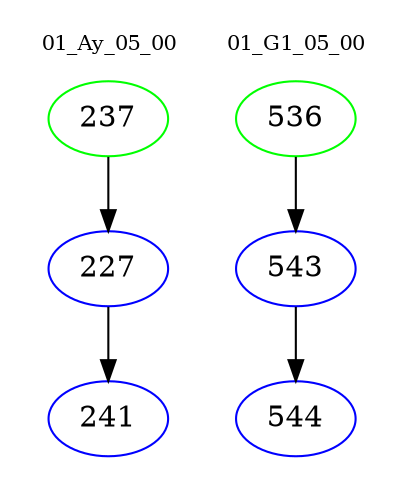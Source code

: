 digraph{
subgraph cluster_0 {
color = white
label = "01_Ay_05_00";
fontsize=10;
T0_237 [label="237", color="green"]
T0_237 -> T0_227 [color="black"]
T0_227 [label="227", color="blue"]
T0_227 -> T0_241 [color="black"]
T0_241 [label="241", color="blue"]
}
subgraph cluster_1 {
color = white
label = "01_G1_05_00";
fontsize=10;
T1_536 [label="536", color="green"]
T1_536 -> T1_543 [color="black"]
T1_543 [label="543", color="blue"]
T1_543 -> T1_544 [color="black"]
T1_544 [label="544", color="blue"]
}
}
